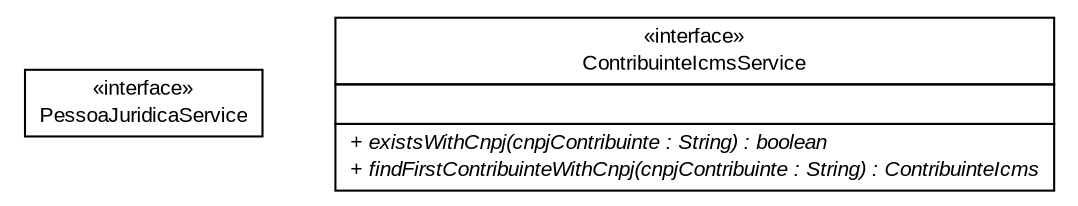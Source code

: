 #!/usr/local/bin/dot
#
# Class diagram 
# Generated by UMLGraph version R5_6 (http://www.umlgraph.org/)
#

digraph G {
	edge [fontname="arial",fontsize=10,labelfontname="arial",labelfontsize=10];
	node [fontname="arial",fontsize=10,shape=plaintext];
	nodesep=0.25;
	ranksep=0.5;
	// br.gov.to.sefaz.cci.business.service.PessoaJuridicaService
	c16 [label=<<table title="br.gov.to.sefaz.cci.business.service.PessoaJuridicaService" border="0" cellborder="1" cellspacing="0" cellpadding="2" port="p" href="./PessoaJuridicaService.html">
		<tr><td><table border="0" cellspacing="0" cellpadding="1">
<tr><td align="center" balign="center"> &#171;interface&#187; </td></tr>
<tr><td align="center" balign="center"> PessoaJuridicaService </td></tr>
		</table></td></tr>
		</table>>, URL="./PessoaJuridicaService.html", fontname="arial", fontcolor="black", fontsize=10.0];
	// br.gov.to.sefaz.cci.business.service.ContribuinteIcmsService
	c17 [label=<<table title="br.gov.to.sefaz.cci.business.service.ContribuinteIcmsService" border="0" cellborder="1" cellspacing="0" cellpadding="2" port="p" href="./ContribuinteIcmsService.html">
		<tr><td><table border="0" cellspacing="0" cellpadding="1">
<tr><td align="center" balign="center"> &#171;interface&#187; </td></tr>
<tr><td align="center" balign="center"> ContribuinteIcmsService </td></tr>
		</table></td></tr>
		<tr><td><table border="0" cellspacing="0" cellpadding="1">
<tr><td align="left" balign="left">  </td></tr>
		</table></td></tr>
		<tr><td><table border="0" cellspacing="0" cellpadding="1">
<tr><td align="left" balign="left"><font face="arial italic" point-size="10.0"> + existsWithCnpj(cnpjContribuinte : String) : boolean </font></td></tr>
<tr><td align="left" balign="left"><font face="arial italic" point-size="10.0"> + findFirstContribuinteWithCnpj(cnpjContribuinte : String) : ContribuinteIcms </font></td></tr>
		</table></td></tr>
		</table>>, URL="./ContribuinteIcmsService.html", fontname="arial", fontcolor="black", fontsize=10.0];
}

